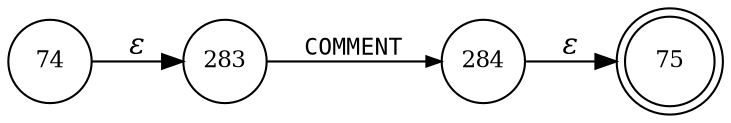 digraph ATN {
rankdir=LR;
s75[fontsize=11, label="75", shape=doublecircle, fixedsize=true, width=.6];
s74[fontsize=11,label="74", shape=circle, fixedsize=true, width=.55, peripheries=1];
s283[fontsize=11,label="283", shape=circle, fixedsize=true, width=.55, peripheries=1];
s284[fontsize=11,label="284", shape=circle, fixedsize=true, width=.55, peripheries=1];
s74 -> s283 [fontname="Times-Italic", label="&epsilon;"];
s283 -> s284 [fontsize=11, fontname="Courier", arrowsize=.7, label = "COMMENT", arrowhead = normal];
s284 -> s75 [fontname="Times-Italic", label="&epsilon;"];
}